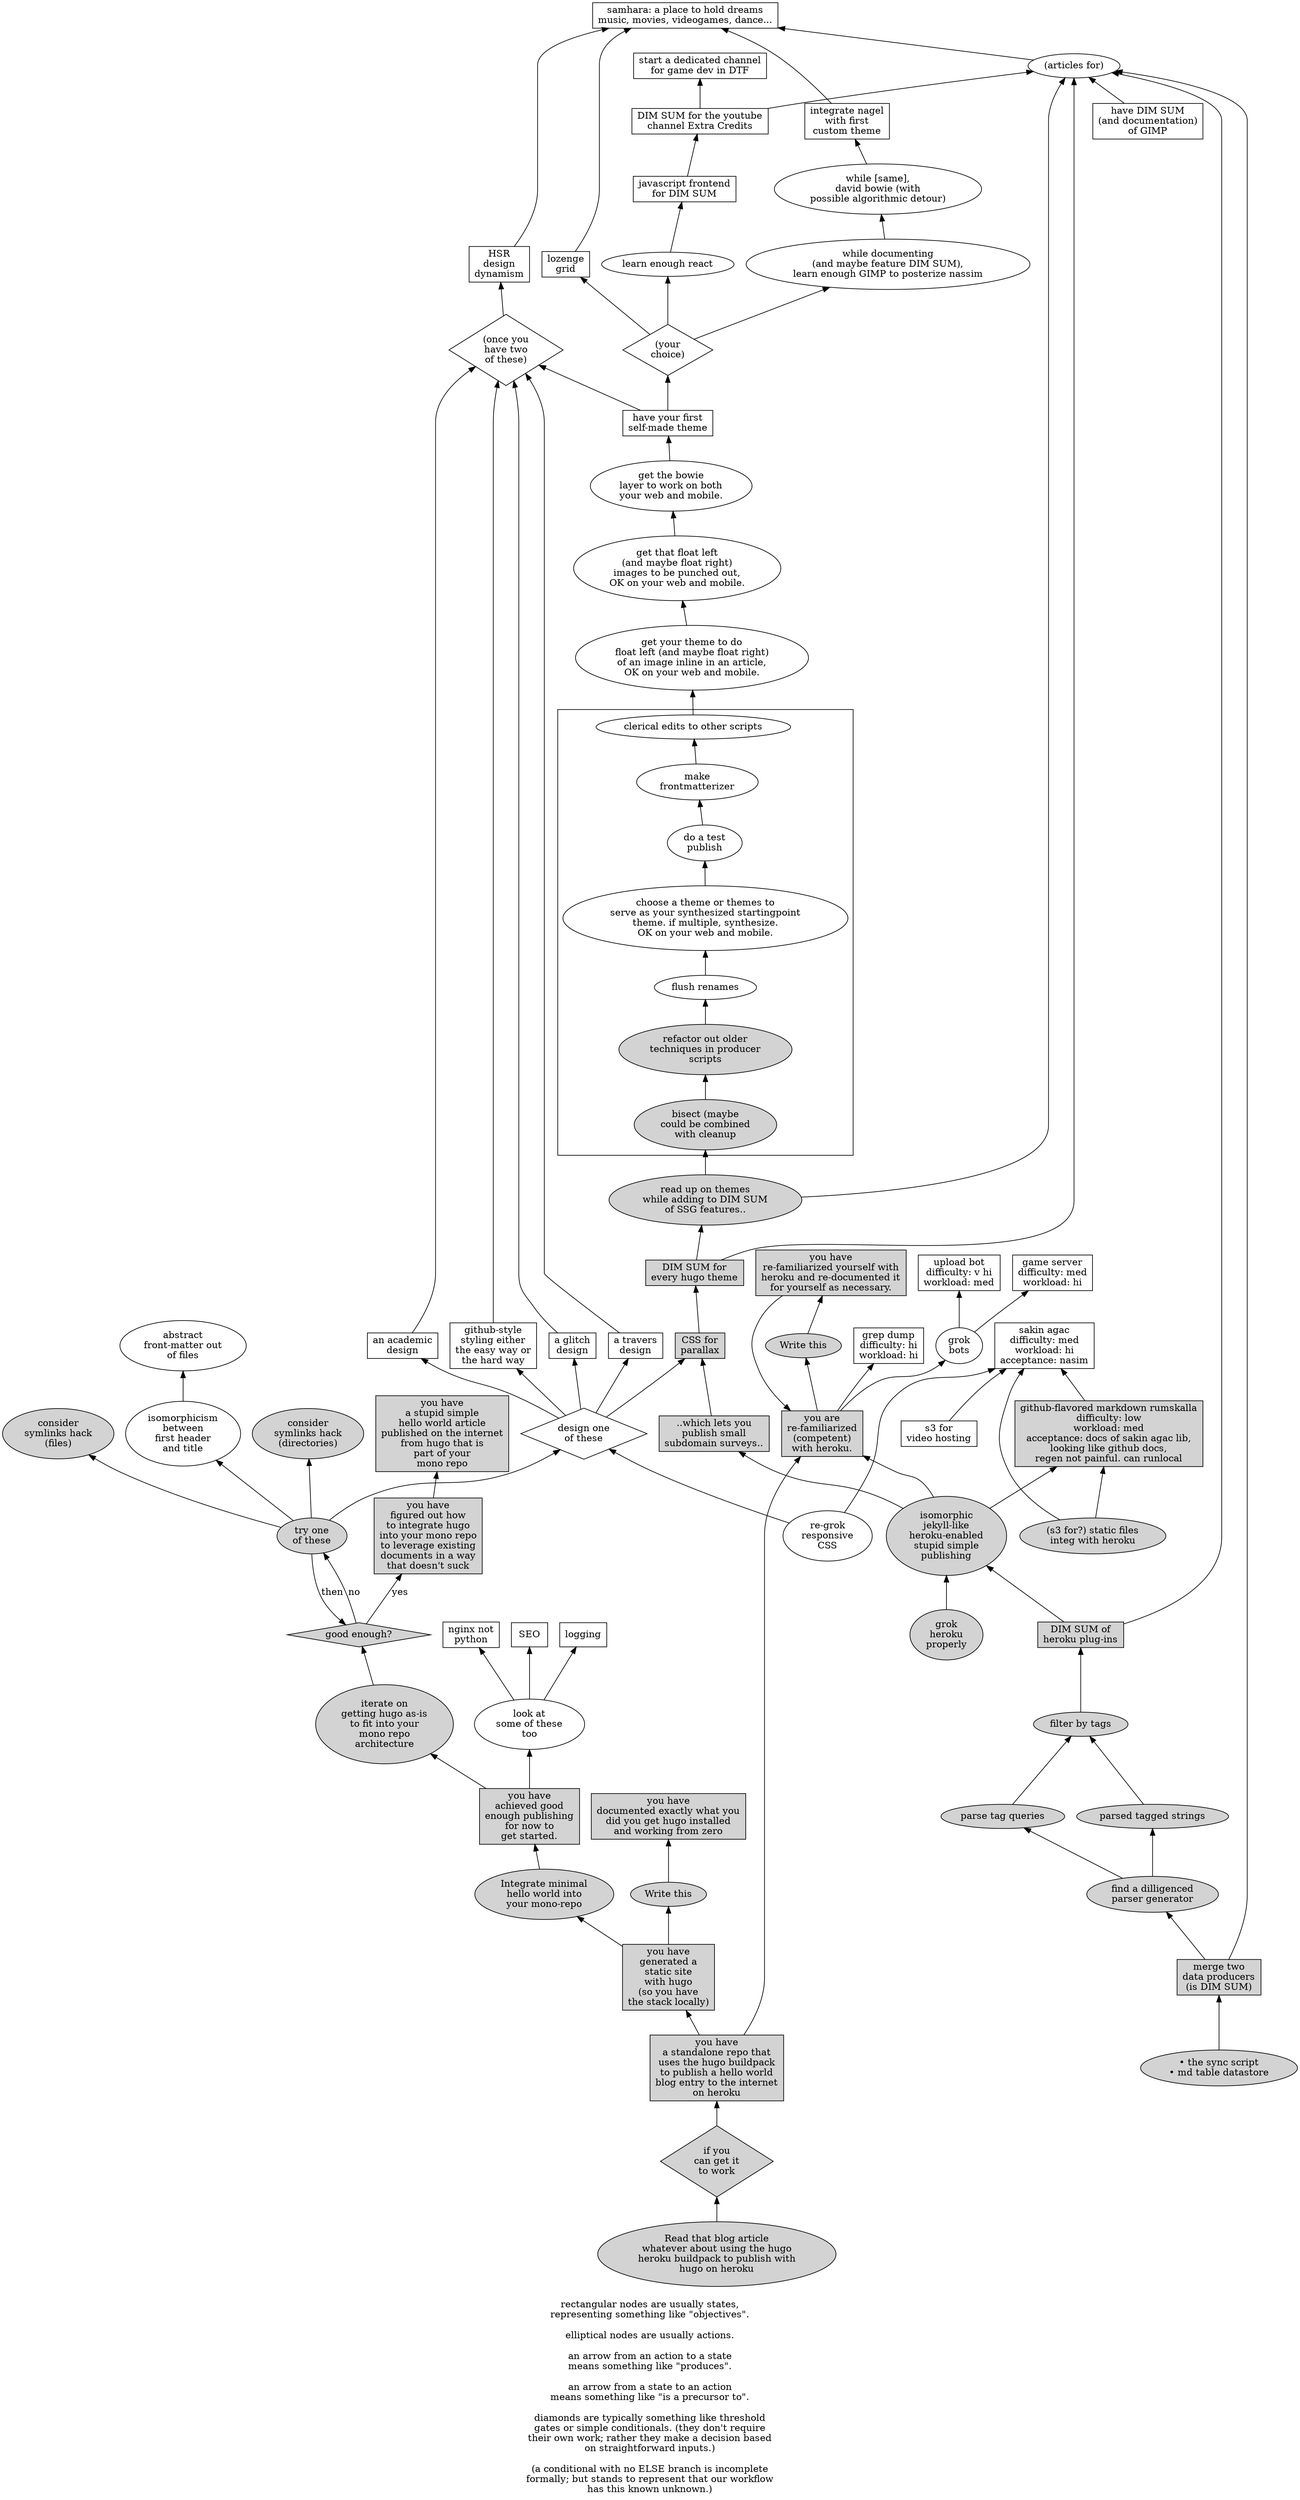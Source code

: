 digraph g {


/* nodes in alphabetical order (disregarding first component) */

n_articles_for[label="(articles for)"
]
n_bots_learn[label="grok
bots
"
]
n_channel_game_dev[label="start a dedicated channel
for game dev in DTF
"
shape=rect
]
n_css_academic[label="an academic
design
"
shape=rect
]
n_css_github[label="github-style
styling either
the easy way or
the hard way
"
shape=rect
]
n_css_glitch[label="a glitch
design
"
shape=rect
]
n_css_parallax[label="CSS for
parallax
"
style=filled
shape=rect
]
n_css_travers[label="a travers
design
"
shape=rect
]
n_chose_pg[label="find a dilligenced
parser generator"
style=filled
]
n_make_css[label="design one
of these
"
shape=diamond
]
n_css_learn_responsive[label="re-grok
responsive
CSS
"
]
n_css_woah[label="HSR
design
dynamism
"
shape=rect
]
n_dim_sum_ec[label="DIM SUM for the youtube
channel Extra Credits
"
shape=rect
]
n_dim_sum_heroku_plug_ins[label="DIM SUM of
heroku plug-ins
"
style=filled
shape=rect
]
n_dim_sum_themes[label="DIM SUM for
every hugo theme
"
style=filled
shape=rect
]
n_filter_by[label="filter by tags"
style=filled
]
n_frontmatter_magic[label="isomorphicism
between
first header
and title
"
]
a_frontmatter_yikes[label="abstract
front-matter out
of files
"
]
objective_game_server[label="game server
difficulty: med
workload: hi
"
shape=rect
]
n_gather_css[label="(once you
have two
of these)
"
shape=diamond
]
gfm_rumskalla[label="github-flavored markdown rumskalla
difficulty: low
workload: med
acceptance: docs of sakin agac lib,
looking like github docs,
regen not painful. can runlocal
"
style=filled
shape=rect
]
n_gimp_enough[label="have DIM SUM
(and documentation)
of GIMP"
shape=rect
]
n_gimp_enough_050[label="while documenting
(and maybe feature DIM SUM),
learn enough GIMP to posterize nassim
"
]
n_gimp_enough_100[label="while [same],
david bowie (with
possible algorithmic detour)
"
]
objective_grep_dump[label="grep dump
difficulty: hi
workload: hi
"
shape=rect
]
n_have_css[label="have your first
self-made theme
"
shape=rect
]
n_heroku_competency[label="you are
re-familiarized
(competent)
with heroku."
shape=rect
style=filled
]
n_heroku_doc_2[label="you have
re-familiarized yourself with
heroku and re-documented it
for yourself as necessary."
style=filled
shape=rect
]
a_heorku_doc_2[label="Write this"
style=filled
]
n_heroku_grok[label="grok
heroku
properly
"
style=filled
]
n_heroku_monorepo_integrate[label="iterate on
getting hugo as-is
to fit into your
mono repo
architecture"
style=filled
]
n_hosting_static_files[label="(s3 for?) static files
integ with heroku
"
style=filled
]
n_hosting_videos[label="s3 for
video hosting
"
shape=rect
]
n_hugo_buildpack[
label="you have
a standalone repo that
uses the hugo buildpack
to publish a hello world
blog entry to the internet
on heroku"
style=filled
shape=rect
]
yn_hugo_buildpack[
label="if you
can get it
to work"
style=filled
shape=diamond
]
n_hugo_buildpack_read[label="Read that blog article
whatever about using the hugo
heroku buildpack to publish with
hugo on heroku
"
style=filled
]
n_hugo_document[
label="you have
documented exactly what you
did you get hugo installed
and working from zero
"
style=filled
shape=rect
]
a_hugo_document[label="Write this
"
style=filled
]
b_hugo_extras[label="look at
some of these
too
"
]
n_hugo_get_gud[label="try one
of these
"
style=filled
]
n_hugo_hello[
label="you have
a stupid simple
hello world article
published on the internet
from hugo that is
part of your
mono repo
"
style=filled
shape=rect
]
a_hugo_hello[label="Integrate minimal
hello world into
your mono-repo"
style=filled
]
n_hugo_integrate[
label="you have
figured out how
to integrate hugo
into your mono repo
to leverage existing
documents in a way
that doesn't suck"
shape=rect
style=filled
]
n_hugo_made[label="you have
generated a
static site
with hugo
(so you have
the stack locally)"
style=filled
shape=rect
]
n_hugo_published[label="you have
achieved good
enough publishing
for now to
get started."
shape=rect
style=filled
]
n_hugo_symlinks_dirs[label="consider
symlinks hack
(directories)
"
style=filled  /* we didn't technically do it.. */
]
n_hugo_symlinks_files[label="consider
symlinks hack
(files)
"
style=filled
]
n_integrate_nagel_with_first_css[label="integrate nagel
with first
custom theme"
shape=rect
]
n_js_dim[label="javascript frontend
for DIM SUM
"
shape=rect
]
n_logging[label="logging"
shape=rect
]
n_lozenge_have[label="lozenge
grid
"
shape=rect
]
n_nginx[label="nginx not
python
"
shape=rect
]
n_parse_taggings[label="parsed tagged strings"
style=filled
]
n_parse_queries[label="parse tag queries"
style=filled
]
n_publish_dim_sum[label="..which lets you
publish small
subdomain surveys..
"
style=filled
shape=rect
]
yn_publishing_ok[label="good enough?"
style=filled
shape=diamond
]
n_publishing_simple[label=
"isomorphic
jekyll-like
heroku-enabled
stupid simple
publishing
"
style=filled
]
n_react_enough[label="learn enough react"
]
n_read_up_on_themes[label="read up on themes
while adding to DIM SUM
of SSG features..
"
style=filled
]
objective_sakin_agac[label="sakin agac
difficulty: med
workload: hi
acceptance: nasim
"
shape=rect
]
n_samhara[label="samhara: a place to hold dreams
music, movies, videogames, dance..."
shape=rect
]
n_SEO[label="SEO"
shape=rect
]
n_sync[label="• the sync script
• md table datastore
"
style=filled
]
n_temporary_waypoint[label="(your
choice)
"
shape=diamond
]
n_theme_choose[label="choose a theme or themes to
serve as your synthesized startingpoint
theme. if multiple, synthesize.
OK on your web and mobile.
"
]
subgraph cluster_sg1 {
n_make_fontmatterizer->n_theme_choose_end
n_do_a_test_publish->n_make_fontmatterizer
n_theme_choose->n_do_a_test_publish
n_renames->n_theme_choose
n_refactor->n_renames
n_theme_choose_begin->n_refactor
n_theme_choose_end[label="clerical edits to other scripts"]
n_make_fontmatterizer[label="make\nfrontmatterizer"]
n_do_a_test_publish[label="do a test\npublish"]
n_theme_choose
n_renames[label="flush renames"]
n_refactor[label="refactor out older\ntechniques in producer\nscripts" style=filled]
n_theme_choose_begin[label="bisect (maybe\ncould be combined\nwith cleanup" style=filled]
}
n_theme_mine_050[label="get your theme to do
float left (and maybe float right)
of an image inline in an article,
OK on your web and mobile.
"]
n_theme_mine_100[label="get that float left
(and maybe float right)
images to be punched out,
OK on your web and mobile.
"]
n_theme_mine_150[label="get the bowie
layer to work on both
your web and mobile.
"]
objective_upload_bot[label="upload bot
difficulty: v hi
workload: med
"
shape=rect
]
n_use_sync[label="merge two
data producers
(is DIM SUM)
"
style=filled
shape=rect
]


/* relationships in ordered by head node (then tail node) */

n_articles_for->n_samhara
n_bots_learn->objective_game_server
n_bots_learn->objective_upload_bot
n_chose_pg->n_parse_queries
n_chose_pg->n_parse_taggings
n_css_academic->n_gather_css
n_css_github->n_gather_css
n_css_learn_responsive->n_make_css
n_css_learn_responsive->objective_sakin_agac
n_css_glitch->n_gather_css
n_css_parallax->n_dim_sum_themes
n_css_travers->n_gather_css
n_css_woah->n_samhara
n_dim_sum_ec->n_articles_for
n_dim_sum_ec->n_channel_game_dev
n_dim_sum_heroku_plug_ins->n_articles_for
n_dim_sum_heroku_plug_ins->n_publishing_simple
n_dim_sum_themes->n_articles_for
n_dim_sum_themes->n_read_up_on_themes
n_filter_by->n_dim_sum_heroku_plug_ins
n_frontmatter_magic->a_frontmatter_yikes
n_gather_css->n_css_woah
n_gimp_enough->n_articles_for
n_gimp_enough_050->n_gimp_enough_100
n_gimp_enough_100->n_integrate_nagel_with_first_css
gfm_rumskalla->objective_sakin_agac
n_have_css->n_gather_css
n_have_css->n_temporary_waypoint
n_heroku_competency->n_bots_learn
n_heroku_competency->objective_grep_dump
n_heroku_competency->a_heorku_doc_2
n_heroku_doc_2->n_heroku_competency
a_heorku_doc_2->n_heroku_doc_2
n_heroku_grok->n_publishing_simple
n_heroku_monorepo_integrate->yn_publishing_ok
n_hosting_static_files->gfm_rumskalla
n_hosting_static_files->objective_sakin_agac
n_hosting_videos->objective_sakin_agac
n_hugo_get_gud->yn_publishing_ok[label=then]
n_hugo_buildpack->n_heroku_competency
n_hugo_published->n_heroku_monorepo_integrate
yn_hugo_buildpack->n_hugo_buildpack
n_hugo_buildpack->n_hugo_made
n_hugo_buildpack_read->yn_hugo_buildpack
a_hugo_document->n_hugo_document
b_hugo_extras->n_logging
b_hugo_extras->n_nginx
b_hugo_extras->n_SEO
n_hugo_get_gud->n_make_css
n_hugo_get_gud->n_frontmatter_magic
n_hugo_get_gud->n_hugo_symlinks_dirs
n_hugo_get_gud->n_hugo_symlinks_files
a_hugo_hello->n_hugo_published
n_hugo_integrate->n_hugo_hello
n_hugo_made->a_hugo_document
n_hugo_made->a_hugo_hello
n_hugo_published->b_hugo_extras
n_integrate_nagel_with_first_css->n_samhara
n_js_dim->n_dim_sum_ec
n_lozenge_have->n_samhara
n_make_css->n_css_academic
n_make_css->n_css_github
n_make_css->n_css_glitch
n_make_css->n_css_parallax
n_make_css->n_css_travers
n_parse_queries->n_filter_by
n_parse_taggings->n_filter_by
n_publish_dim_sum->n_css_parallax
yn_publishing_ok->n_hugo_get_gud[label=no]
yn_publishing_ok->n_hugo_integrate[label=yes]
n_publishing_simple->gfm_rumskalla
n_publishing_simple->n_heroku_competency
n_publishing_simple->n_publish_dim_sum
n_react_enough->n_js_dim
n_read_up_on_themes->n_theme_choose_begin
n_read_up_on_themes->n_articles_for
n_sync->n_use_sync
n_temporary_waypoint->n_gimp_enough_050
n_temporary_waypoint->n_lozenge_have
n_temporary_waypoint->n_react_enough
n_theme_choose_end->n_theme_mine_050
n_theme_mine_050->n_theme_mine_100
n_theme_mine_100->n_theme_mine_150
n_theme_mine_150->n_have_css
n_use_sync->n_articles_for
n_use_sync->n_chose_pg


rankdir=BT

label="
rectangular nodes are usually states,
representing something like \"objectives\".

elliptical nodes are usually actions.

an arrow from an action to a state
means something like \"produces\".

an arrow from a state to an action
means something like \"is a precursor to\".

diamonds are typically something like threshold
gates or simple conditionals. (they don't require
their own work; rather they make a decision based
on straightforward inputs.)

(a conditional with no ELSE branch is incomplete
formally; but stands to represent that our workflow
has this known unknown.)
"
}
/*
#history-B.4: splice in another graph (not yet merged)
#history-B.3: reverse the order of every arrow ONLY
#history-B.2: normalize node layout, alphabetize assocs (sort of) ONLY
#history-B.1: rename every node ONLY
#historyA.1: big spike
#born.
*/
